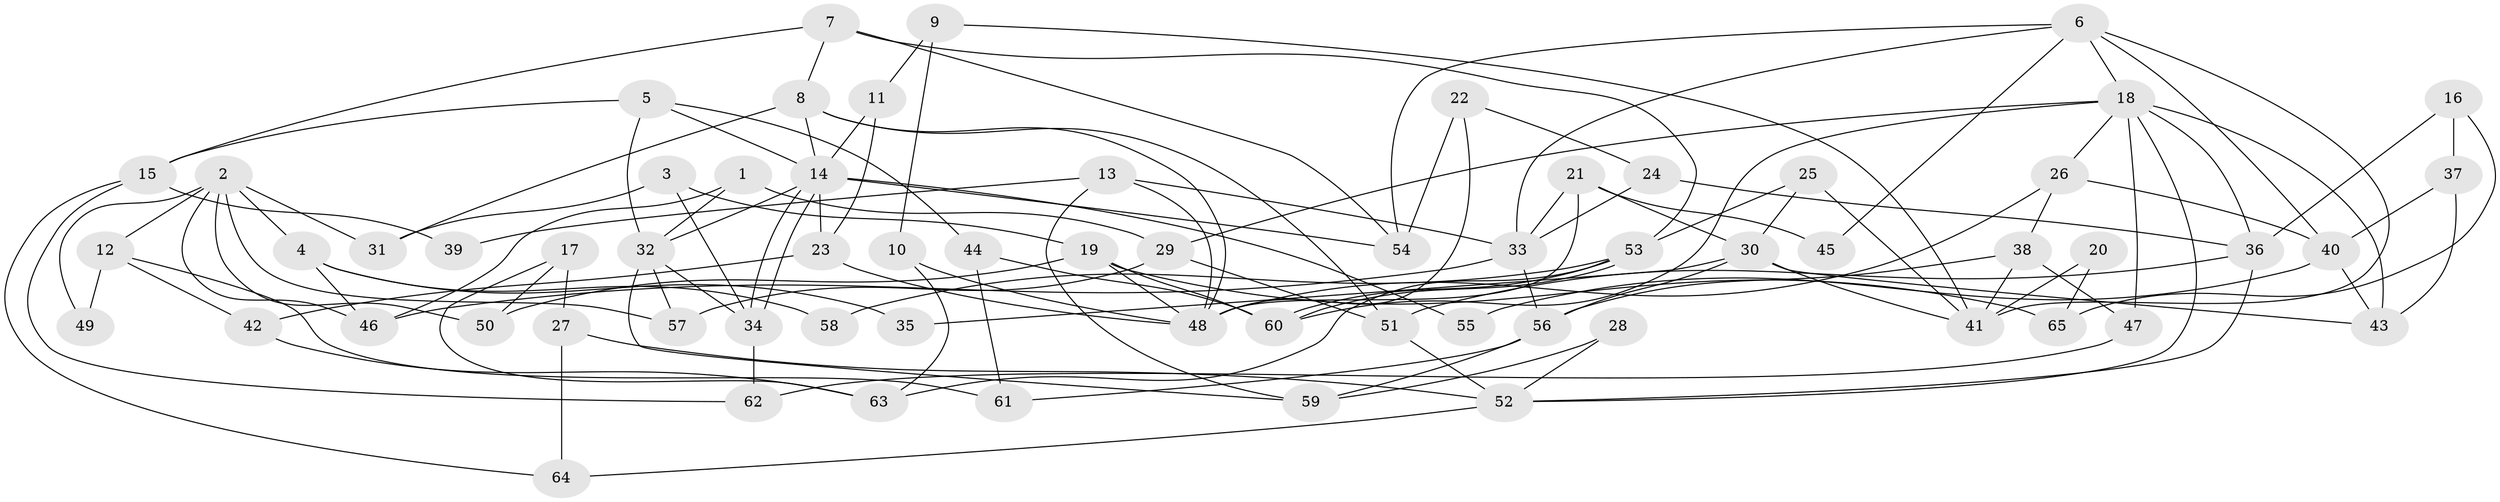 // Generated by graph-tools (version 1.1) at 2025/50/03/09/25 03:50:08]
// undirected, 65 vertices, 130 edges
graph export_dot {
graph [start="1"]
  node [color=gray90,style=filled];
  1;
  2;
  3;
  4;
  5;
  6;
  7;
  8;
  9;
  10;
  11;
  12;
  13;
  14;
  15;
  16;
  17;
  18;
  19;
  20;
  21;
  22;
  23;
  24;
  25;
  26;
  27;
  28;
  29;
  30;
  31;
  32;
  33;
  34;
  35;
  36;
  37;
  38;
  39;
  40;
  41;
  42;
  43;
  44;
  45;
  46;
  47;
  48;
  49;
  50;
  51;
  52;
  53;
  54;
  55;
  56;
  57;
  58;
  59;
  60;
  61;
  62;
  63;
  64;
  65;
  1 -- 29;
  1 -- 32;
  1 -- 46;
  2 -- 50;
  2 -- 46;
  2 -- 4;
  2 -- 12;
  2 -- 31;
  2 -- 49;
  2 -- 57;
  3 -- 19;
  3 -- 34;
  3 -- 31;
  4 -- 46;
  4 -- 35;
  4 -- 58;
  5 -- 44;
  5 -- 14;
  5 -- 15;
  5 -- 32;
  6 -- 54;
  6 -- 40;
  6 -- 18;
  6 -- 33;
  6 -- 41;
  6 -- 45;
  7 -- 54;
  7 -- 15;
  7 -- 8;
  7 -- 53;
  8 -- 31;
  8 -- 14;
  8 -- 48;
  8 -- 51;
  9 -- 41;
  9 -- 11;
  9 -- 10;
  10 -- 48;
  10 -- 63;
  11 -- 23;
  11 -- 14;
  12 -- 42;
  12 -- 49;
  12 -- 61;
  13 -- 33;
  13 -- 59;
  13 -- 39;
  13 -- 48;
  14 -- 34;
  14 -- 34;
  14 -- 23;
  14 -- 32;
  14 -- 54;
  14 -- 55;
  15 -- 62;
  15 -- 39;
  15 -- 64;
  16 -- 37;
  16 -- 36;
  16 -- 65;
  17 -- 27;
  17 -- 63;
  17 -- 50;
  18 -- 36;
  18 -- 26;
  18 -- 29;
  18 -- 43;
  18 -- 47;
  18 -- 52;
  18 -- 60;
  19 -- 60;
  19 -- 48;
  19 -- 50;
  19 -- 65;
  20 -- 65;
  20 -- 41;
  21 -- 33;
  21 -- 48;
  21 -- 30;
  21 -- 45;
  22 -- 48;
  22 -- 24;
  22 -- 54;
  23 -- 48;
  23 -- 42;
  24 -- 33;
  24 -- 36;
  25 -- 41;
  25 -- 53;
  25 -- 30;
  26 -- 48;
  26 -- 38;
  26 -- 40;
  27 -- 64;
  27 -- 52;
  28 -- 52;
  28 -- 59;
  29 -- 57;
  29 -- 51;
  30 -- 35;
  30 -- 41;
  30 -- 43;
  30 -- 56;
  32 -- 34;
  32 -- 57;
  32 -- 59;
  33 -- 56;
  33 -- 46;
  34 -- 62;
  36 -- 51;
  36 -- 52;
  37 -- 43;
  37 -- 40;
  38 -- 41;
  38 -- 47;
  38 -- 56;
  40 -- 43;
  40 -- 55;
  42 -- 63;
  44 -- 61;
  44 -- 60;
  47 -- 62;
  51 -- 52;
  52 -- 64;
  53 -- 60;
  53 -- 60;
  53 -- 58;
  53 -- 63;
  56 -- 59;
  56 -- 61;
}
